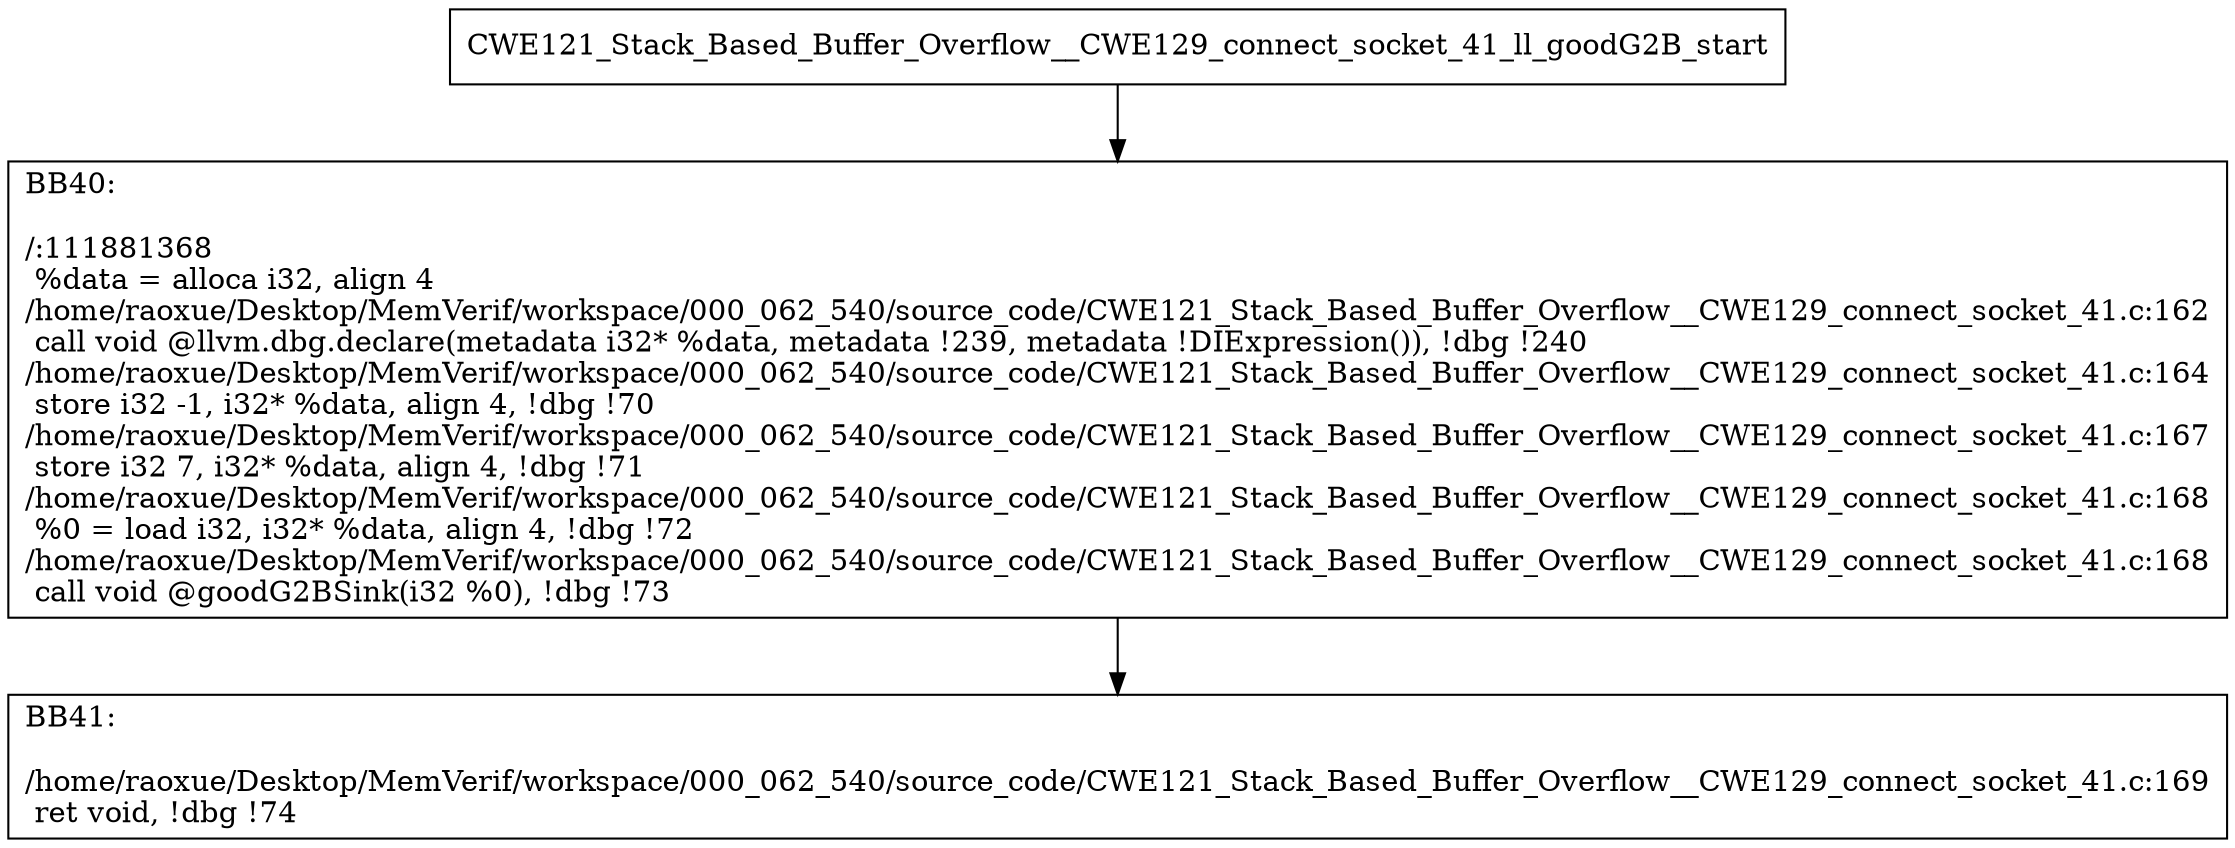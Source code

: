 digraph "CFG for'CWE121_Stack_Based_Buffer_Overflow__CWE129_connect_socket_41_ll_goodG2B' function" {
	BBCWE121_Stack_Based_Buffer_Overflow__CWE129_connect_socket_41_ll_goodG2B_start[shape=record,label="{CWE121_Stack_Based_Buffer_Overflow__CWE129_connect_socket_41_ll_goodG2B_start}"];
	BBCWE121_Stack_Based_Buffer_Overflow__CWE129_connect_socket_41_ll_goodG2B_start-> CWE121_Stack_Based_Buffer_Overflow__CWE129_connect_socket_41_ll_goodG2BBB40;
	CWE121_Stack_Based_Buffer_Overflow__CWE129_connect_socket_41_ll_goodG2BBB40 [shape=record, label="{BB40:\l\l/:111881368\l
  %data = alloca i32, align 4\l
/home/raoxue/Desktop/MemVerif/workspace/000_062_540/source_code/CWE121_Stack_Based_Buffer_Overflow__CWE129_connect_socket_41.c:162\l
  call void @llvm.dbg.declare(metadata i32* %data, metadata !239, metadata !DIExpression()), !dbg !240\l
/home/raoxue/Desktop/MemVerif/workspace/000_062_540/source_code/CWE121_Stack_Based_Buffer_Overflow__CWE129_connect_socket_41.c:164\l
  store i32 -1, i32* %data, align 4, !dbg !70\l
/home/raoxue/Desktop/MemVerif/workspace/000_062_540/source_code/CWE121_Stack_Based_Buffer_Overflow__CWE129_connect_socket_41.c:167\l
  store i32 7, i32* %data, align 4, !dbg !71\l
/home/raoxue/Desktop/MemVerif/workspace/000_062_540/source_code/CWE121_Stack_Based_Buffer_Overflow__CWE129_connect_socket_41.c:168\l
  %0 = load i32, i32* %data, align 4, !dbg !72\l
/home/raoxue/Desktop/MemVerif/workspace/000_062_540/source_code/CWE121_Stack_Based_Buffer_Overflow__CWE129_connect_socket_41.c:168\l
  call void @goodG2BSink(i32 %0), !dbg !73\l
}"];
	CWE121_Stack_Based_Buffer_Overflow__CWE129_connect_socket_41_ll_goodG2BBB40-> CWE121_Stack_Based_Buffer_Overflow__CWE129_connect_socket_41_ll_goodG2BBB41;
	CWE121_Stack_Based_Buffer_Overflow__CWE129_connect_socket_41_ll_goodG2BBB41 [shape=record, label="{BB41:\l\l/home/raoxue/Desktop/MemVerif/workspace/000_062_540/source_code/CWE121_Stack_Based_Buffer_Overflow__CWE129_connect_socket_41.c:169\l
  ret void, !dbg !74\l
}"];
}
